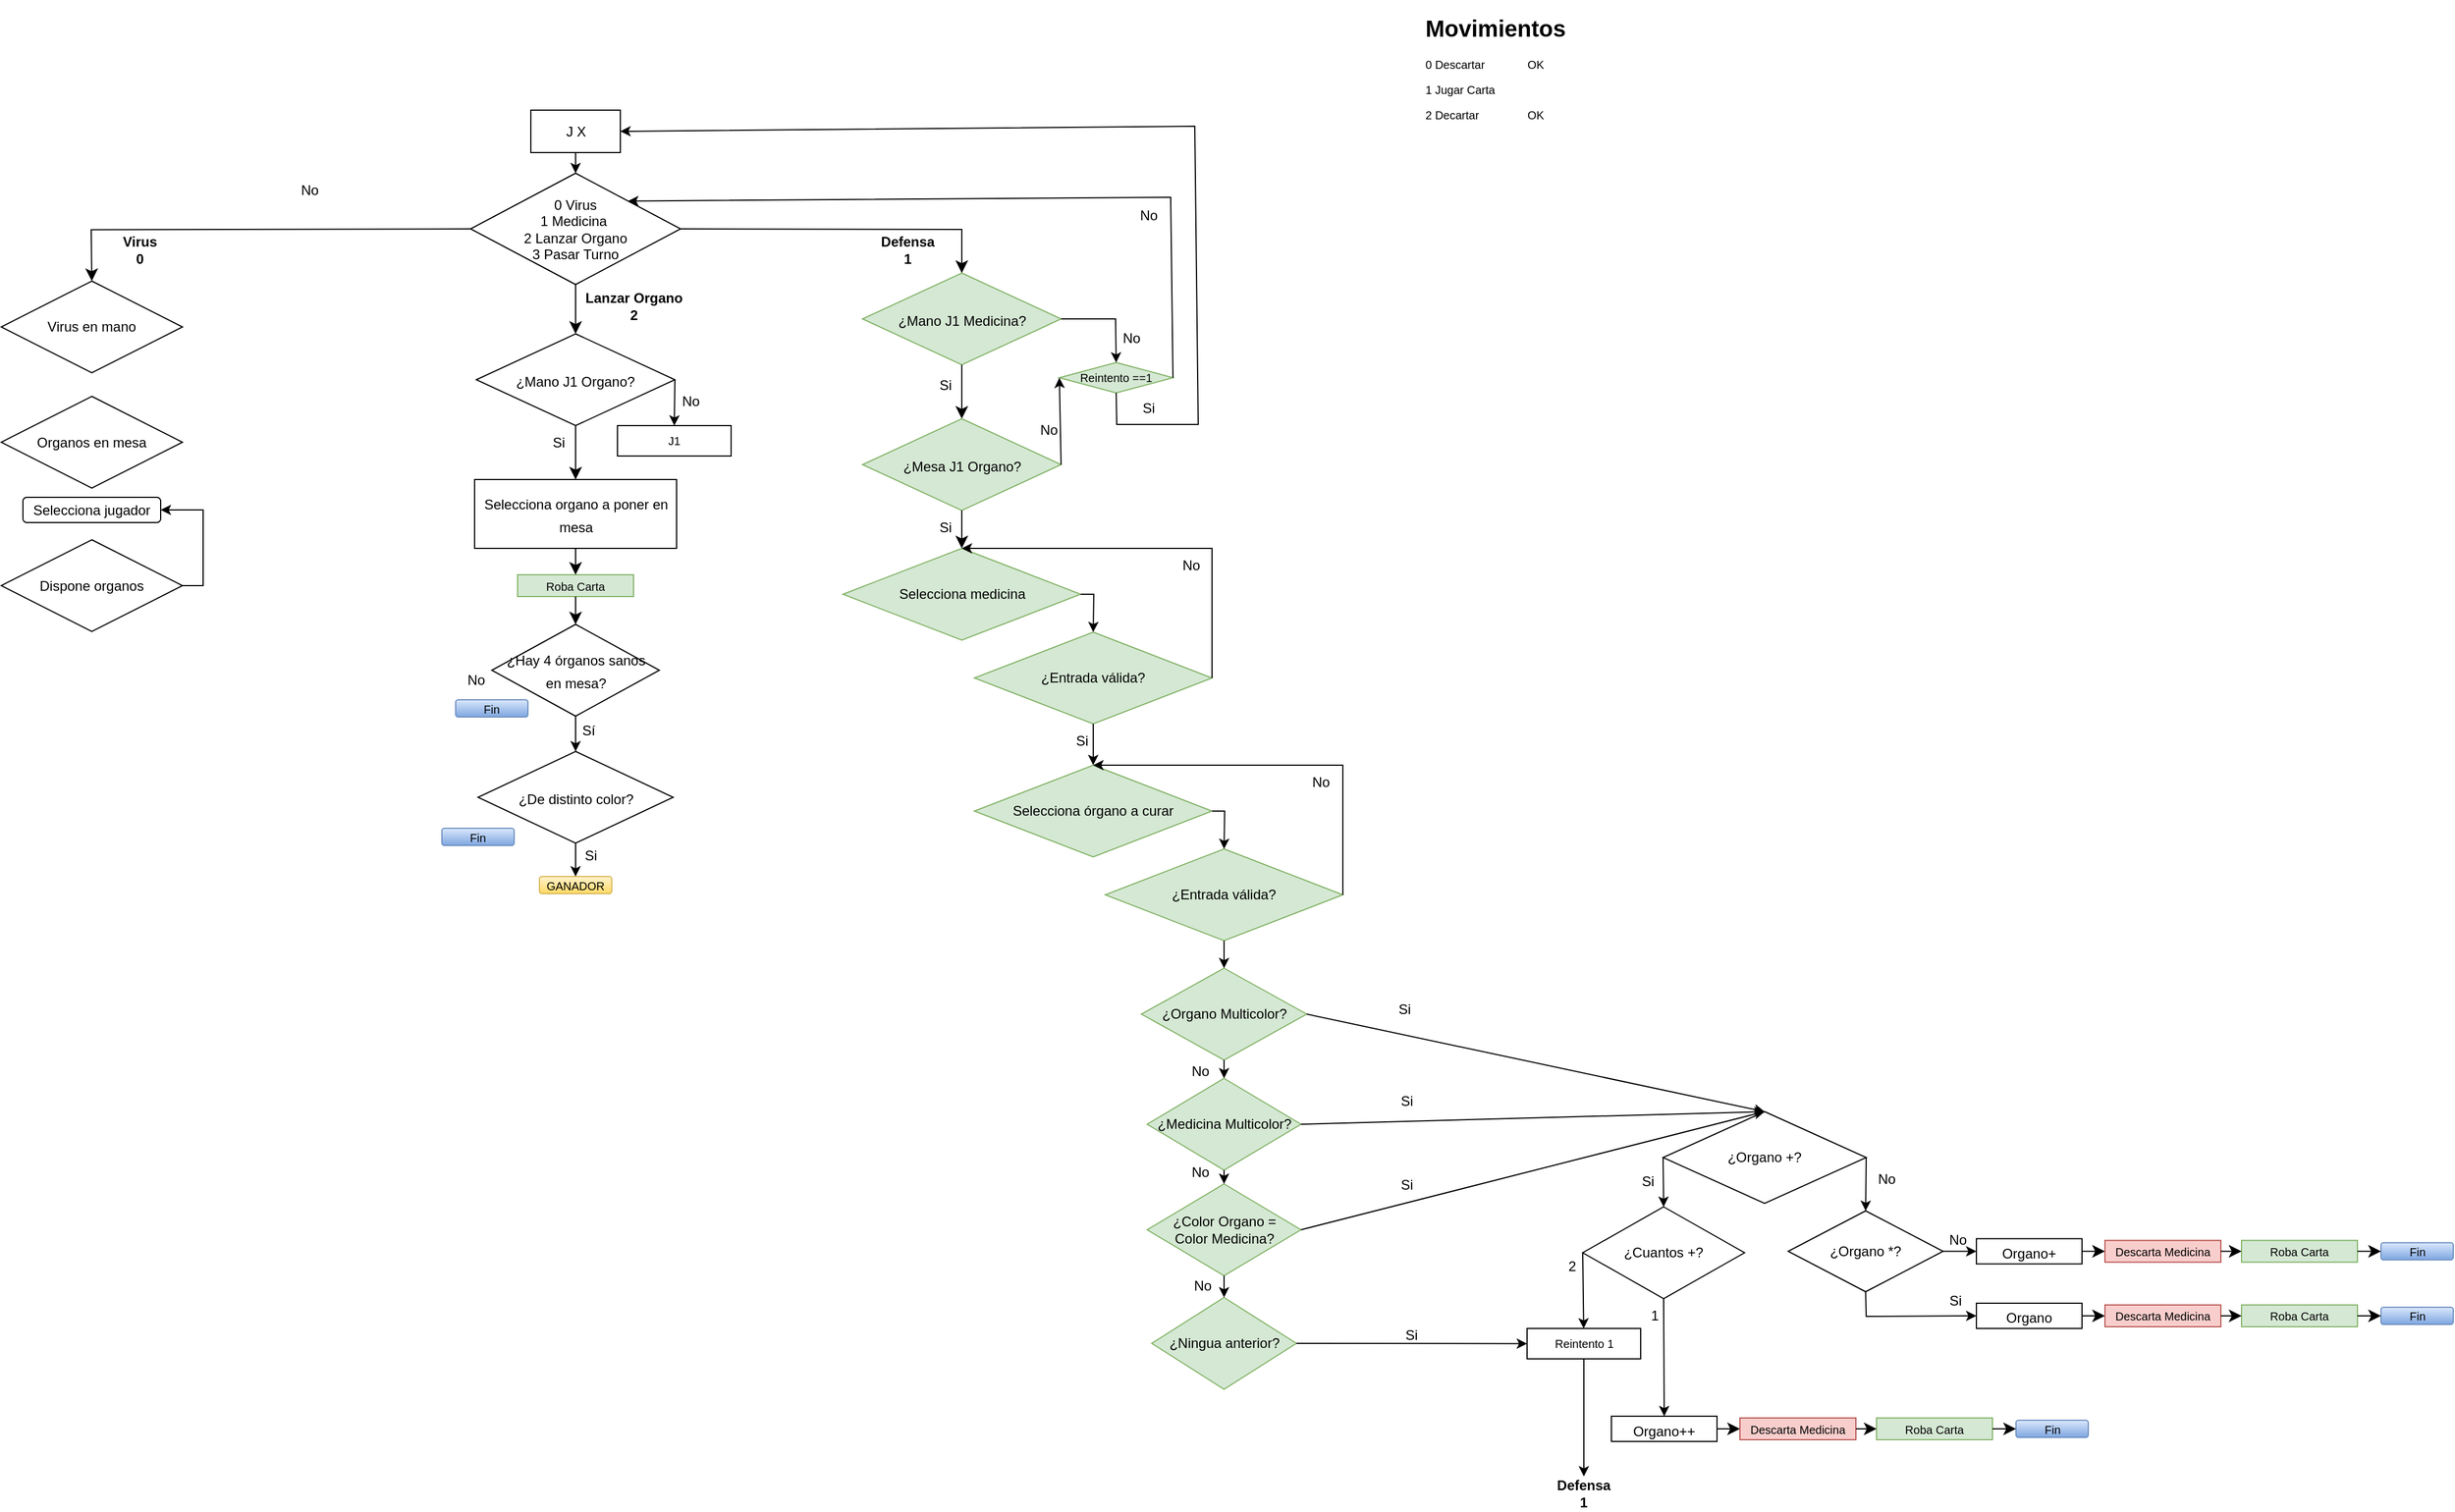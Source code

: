 <mxfile version="22.1.16" type="device">
  <diagram id="DTverVttlDTBrXVBLfVz" name="Página-1">
    <mxGraphModel dx="1584" dy="1178" grid="0" gridSize="10" guides="1" tooltips="1" connect="1" arrows="1" fold="1" page="0" pageScale="1" pageWidth="827" pageHeight="1169" math="0" shadow="0">
      <root>
        <mxCell id="0" />
        <mxCell id="1" parent="0" />
        <mxCell id="Z-ogfSPe9vWLpHwpSJG5-8" value="&lt;b&gt;Defensa&lt;br&gt;1&lt;br&gt;&lt;/b&gt;" style="text;html=1;strokeColor=none;fillColor=none;align=center;verticalAlign=middle;whiteSpace=wrap;rounded=0;" parent="1" vertex="1">
          <mxGeometry x="209" y="168" width="60" height="30" as="geometry" />
        </mxCell>
        <mxCell id="Z-ogfSPe9vWLpHwpSJG5-56" value="&lt;h1&gt;Movimientos&lt;/h1&gt;&lt;p&gt;0 Descartar&lt;span style=&quot;white-space: pre;&quot;&gt;&#x9;&lt;/span&gt;&lt;span style=&quot;white-space: pre;&quot;&gt;&#x9;&lt;/span&gt;OK&lt;/p&gt;&lt;p&gt;1 Jugar Carta&lt;span style=&quot;white-space: pre;&quot;&gt;&#x9;&lt;/span&gt;&lt;span style=&quot;white-space: pre;&quot;&gt;&#x9;&lt;/span&gt;&lt;/p&gt;&lt;p&gt;2 Decartar&lt;span style=&quot;white-space: pre;&quot;&gt;&#x9;&lt;/span&gt;&lt;span style=&quot;white-space: pre;&quot;&gt;&#x9;&lt;/span&gt;OK&lt;/p&gt;" style="text;html=1;strokeColor=none;fillColor=none;spacing=5;spacingTop=-20;whiteSpace=wrap;overflow=hidden;rounded=0;fontSize=10;" parent="1" vertex="1">
          <mxGeometry x="685" y="-25" width="190" height="120" as="geometry" />
        </mxCell>
        <mxCell id="TgOCkQb1jk0l3Reb4bXe-6" value="0 Virus&lt;br style=&quot;border-color: var(--border-color); font-size: 16px;&quot;&gt;&lt;font style=&quot;font-size: 12px;&quot;&gt;1 Medicina&amp;nbsp;&lt;br style=&quot;border-color: var(--border-color);&quot;&gt;2 Lanzar Organo&lt;br&gt;3 Pasar Turno&lt;br&gt;&lt;/font&gt;" style="rhombus;whiteSpace=wrap;html=1;" parent="1" vertex="1">
          <mxGeometry x="-142" y="116" width="183" height="97" as="geometry" />
        </mxCell>
        <mxCell id="TgOCkQb1jk0l3Reb4bXe-10" value="J X" style="rounded=0;whiteSpace=wrap;html=1;" parent="1" vertex="1">
          <mxGeometry x="-89.5" y="61" width="78" height="37" as="geometry" />
        </mxCell>
        <mxCell id="TgOCkQb1jk0l3Reb4bXe-11" value="" style="endArrow=classic;html=1;rounded=0;exitX=0.5;exitY=1;exitDx=0;exitDy=0;entryX=0.5;entryY=0;entryDx=0;entryDy=0;" parent="1" source="TgOCkQb1jk0l3Reb4bXe-10" target="TgOCkQb1jk0l3Reb4bXe-6" edge="1">
          <mxGeometry width="50" height="50" relative="1" as="geometry">
            <mxPoint x="-337.5" y="349" as="sourcePoint" />
            <mxPoint x="-50.5" y="100" as="targetPoint" />
          </mxGeometry>
        </mxCell>
        <mxCell id="TgOCkQb1jk0l3Reb4bXe-14" value="&lt;font style=&quot;font-size: 12px;&quot;&gt;¿Mano J1 Organo?&lt;/font&gt;" style="rhombus;whiteSpace=wrap;html=1;fontSize=16;" parent="1" vertex="1">
          <mxGeometry x="-137" y="256" width="173" height="80" as="geometry" />
        </mxCell>
        <mxCell id="TgOCkQb1jk0l3Reb4bXe-15" value="" style="endArrow=classic;html=1;rounded=0;fontSize=12;startSize=8;endSize=8;curved=1;exitX=0.5;exitY=1;exitDx=0;exitDy=0;" parent="1" source="TgOCkQb1jk0l3Reb4bXe-6" target="TgOCkQb1jk0l3Reb4bXe-14" edge="1">
          <mxGeometry width="50" height="50" relative="1" as="geometry">
            <mxPoint x="-157" y="578" as="sourcePoint" />
            <mxPoint x="-107" y="528" as="targetPoint" />
          </mxGeometry>
        </mxCell>
        <mxCell id="TgOCkQb1jk0l3Reb4bXe-16" value="&lt;b&gt;Lanzar Organo&lt;br&gt;2&lt;br&gt;&lt;/b&gt;" style="text;html=1;strokeColor=none;fillColor=none;align=center;verticalAlign=middle;whiteSpace=wrap;rounded=0;" parent="1" vertex="1">
          <mxGeometry x="-53" y="217" width="107" height="30" as="geometry" />
        </mxCell>
        <mxCell id="TgOCkQb1jk0l3Reb4bXe-19" value="J1" style="rounded=0;whiteSpace=wrap;html=1;fontSize=10;" parent="1" vertex="1">
          <mxGeometry x="-14" y="336" width="99" height="26.5" as="geometry" />
        </mxCell>
        <mxCell id="TgOCkQb1jk0l3Reb4bXe-20" value="" style="endArrow=classic;html=1;rounded=0;fontSize=10;exitX=1;exitY=0.5;exitDx=0;exitDy=0;entryX=0.5;entryY=0;entryDx=0;entryDy=0;" parent="1" source="TgOCkQb1jk0l3Reb4bXe-14" target="TgOCkQb1jk0l3Reb4bXe-19" edge="1">
          <mxGeometry width="50" height="50" relative="1" as="geometry">
            <mxPoint x="38" y="311" as="sourcePoint" />
            <mxPoint x="132.5" y="456.25" as="targetPoint" />
          </mxGeometry>
        </mxCell>
        <mxCell id="TgOCkQb1jk0l3Reb4bXe-21" value="No" style="text;html=1;strokeColor=none;fillColor=none;align=center;verticalAlign=middle;whiteSpace=wrap;rounded=0;" parent="1" vertex="1">
          <mxGeometry x="20" y="300" width="60" height="30" as="geometry" />
        </mxCell>
        <mxCell id="TgOCkQb1jk0l3Reb4bXe-22" value="" style="endArrow=classic;html=1;rounded=0;fontSize=12;startSize=8;endSize=8;curved=1;exitX=0.5;exitY=1;exitDx=0;exitDy=0;entryX=0.5;entryY=0;entryDx=0;entryDy=0;" parent="1" source="TgOCkQb1jk0l3Reb4bXe-14" target="TgOCkQb1jk0l3Reb4bXe-24" edge="1">
          <mxGeometry width="50" height="50" relative="1" as="geometry">
            <mxPoint x="-158" y="505" as="sourcePoint" />
            <mxPoint x="-50" y="407" as="targetPoint" />
          </mxGeometry>
        </mxCell>
        <mxCell id="TgOCkQb1jk0l3Reb4bXe-23" value="Si" style="text;html=1;strokeColor=none;fillColor=none;align=center;verticalAlign=middle;whiteSpace=wrap;rounded=0;" parent="1" vertex="1">
          <mxGeometry x="-95" y="336" width="60" height="30" as="geometry" />
        </mxCell>
        <mxCell id="TgOCkQb1jk0l3Reb4bXe-24" value="&lt;font style=&quot;font-size: 12px;&quot;&gt;Selecciona organo a poner en mesa&lt;/font&gt;" style="rounded=0;whiteSpace=wrap;html=1;fontSize=16;" parent="1" vertex="1">
          <mxGeometry x="-138.5" y="383" width="176" height="60" as="geometry" />
        </mxCell>
        <mxCell id="TgOCkQb1jk0l3Reb4bXe-25" value="&lt;font style=&quot;font-size: 12px;&quot;&gt;¿Hay 4 órganos sanos &lt;br&gt;en mesa?&lt;/font&gt;" style="rhombus;whiteSpace=wrap;html=1;fontSize=16;" parent="1" vertex="1">
          <mxGeometry x="-123.5" y="509.25" width="146" height="80" as="geometry" />
        </mxCell>
        <mxCell id="TgOCkQb1jk0l3Reb4bXe-27" value="Roba Carta" style="rounded=0;whiteSpace=wrap;html=1;fontSize=10;fillColor=#d5e8d4;strokeColor=#82b366;" parent="1" vertex="1">
          <mxGeometry x="-101" y="466" width="101" height="19" as="geometry" />
        </mxCell>
        <mxCell id="TgOCkQb1jk0l3Reb4bXe-28" value="" style="endArrow=classic;html=1;rounded=0;fontSize=12;startSize=8;endSize=8;curved=1;exitX=0.5;exitY=1;exitDx=0;exitDy=0;entryX=0.5;entryY=0;entryDx=0;entryDy=0;" parent="1" source="TgOCkQb1jk0l3Reb4bXe-24" target="TgOCkQb1jk0l3Reb4bXe-27" edge="1">
          <mxGeometry width="50" height="50" relative="1" as="geometry">
            <mxPoint x="-132" y="567" as="sourcePoint" />
            <mxPoint x="-82" y="517" as="targetPoint" />
          </mxGeometry>
        </mxCell>
        <mxCell id="TgOCkQb1jk0l3Reb4bXe-29" value="" style="endArrow=classic;html=1;rounded=0;fontSize=12;startSize=8;endSize=8;curved=1;exitX=0.5;exitY=1;exitDx=0;exitDy=0;entryX=0.5;entryY=0;entryDx=0;entryDy=0;" parent="1" source="TgOCkQb1jk0l3Reb4bXe-27" target="TgOCkQb1jk0l3Reb4bXe-25" edge="1">
          <mxGeometry width="50" height="50" relative="1" as="geometry">
            <mxPoint x="-232" y="578" as="sourcePoint" />
            <mxPoint x="-182" y="528" as="targetPoint" />
          </mxGeometry>
        </mxCell>
        <mxCell id="TgOCkQb1jk0l3Reb4bXe-30" value="Fin" style="rounded=1;whiteSpace=wrap;html=1;fontSize=10;fillColor=#dae8fc;gradientColor=#7ea6e0;strokeColor=#6c8ebf;" parent="1" vertex="1">
          <mxGeometry x="-155" y="575" width="63" height="15" as="geometry" />
        </mxCell>
        <mxCell id="TgOCkQb1jk0l3Reb4bXe-32" value="&lt;font style=&quot;font-size: 12px;&quot;&gt;No&lt;/font&gt;" style="text;html=1;strokeColor=none;fillColor=none;align=center;verticalAlign=middle;whiteSpace=wrap;rounded=0;fontSize=16;" parent="1" vertex="1">
          <mxGeometry x="-167" y="541" width="60" height="30" as="geometry" />
        </mxCell>
        <mxCell id="TgOCkQb1jk0l3Reb4bXe-33" value="" style="endArrow=classic;html=1;rounded=0;fontSize=10;exitX=0.5;exitY=1;exitDx=0;exitDy=0;entryX=0.5;entryY=0;entryDx=0;entryDy=0;" parent="1" source="TgOCkQb1jk0l3Reb4bXe-25" target="TgOCkQb1jk0l3Reb4bXe-36" edge="1">
          <mxGeometry width="50" height="50" relative="1" as="geometry">
            <mxPoint x="-49.5" y="595" as="sourcePoint" />
            <mxPoint x="-49" y="633" as="targetPoint" />
          </mxGeometry>
        </mxCell>
        <mxCell id="TgOCkQb1jk0l3Reb4bXe-34" value="Sí" style="text;html=1;strokeColor=none;fillColor=none;align=center;verticalAlign=middle;whiteSpace=wrap;rounded=0;" parent="1" vertex="1">
          <mxGeometry x="-69" y="587" width="60" height="30" as="geometry" />
        </mxCell>
        <mxCell id="TgOCkQb1jk0l3Reb4bXe-36" value="&lt;font style=&quot;font-size: 12px;&quot;&gt;¿De distinto color?&lt;/font&gt;" style="rhombus;whiteSpace=wrap;html=1;fontSize=16;" parent="1" vertex="1">
          <mxGeometry x="-135.5" y="620" width="170" height="80" as="geometry" />
        </mxCell>
        <mxCell id="TgOCkQb1jk0l3Reb4bXe-37" value="Fin" style="rounded=1;whiteSpace=wrap;html=1;fontSize=10;fillColor=#dae8fc;gradientColor=#7ea6e0;strokeColor=#6c8ebf;" parent="1" vertex="1">
          <mxGeometry x="-167" y="687" width="63" height="15" as="geometry" />
        </mxCell>
        <mxCell id="TgOCkQb1jk0l3Reb4bXe-41" value="GANADOR" style="rounded=1;whiteSpace=wrap;html=1;fontSize=10;fillColor=#fff2cc;strokeColor=#d6b656;gradientColor=#ffd966;" parent="1" vertex="1">
          <mxGeometry x="-82" y="729" width="63" height="15" as="geometry" />
        </mxCell>
        <mxCell id="TgOCkQb1jk0l3Reb4bXe-42" value="" style="endArrow=classic;html=1;rounded=0;fontSize=10;exitX=0.5;exitY=1;exitDx=0;exitDy=0;entryX=0.5;entryY=0;entryDx=0;entryDy=0;" parent="1" source="TgOCkQb1jk0l3Reb4bXe-36" target="TgOCkQb1jk0l3Reb4bXe-41" edge="1">
          <mxGeometry width="50" height="50" relative="1" as="geometry">
            <mxPoint x="-51" y="709" as="sourcePoint" />
            <mxPoint x="-197" y="784" as="targetPoint" />
          </mxGeometry>
        </mxCell>
        <mxCell id="TgOCkQb1jk0l3Reb4bXe-43" value="&lt;font style=&quot;font-size: 12px;&quot;&gt;Si&lt;/font&gt;" style="text;html=1;strokeColor=none;fillColor=none;align=center;verticalAlign=middle;whiteSpace=wrap;rounded=0;fontSize=16;" parent="1" vertex="1">
          <mxGeometry x="-67" y="694" width="60" height="30" as="geometry" />
        </mxCell>
        <mxCell id="TgOCkQb1jk0l3Reb4bXe-44" value="&lt;font style=&quot;font-size: 12px;&quot;&gt;¿Mano J1 Medicina?&lt;/font&gt;" style="rhombus;whiteSpace=wrap;html=1;fontSize=16;fillColor=#d5e8d4;strokeColor=#82b366;" parent="1" vertex="1">
          <mxGeometry x="199.5" y="203" width="173" height="80" as="geometry" />
        </mxCell>
        <mxCell id="TgOCkQb1jk0l3Reb4bXe-46" value="" style="endArrow=classic;html=1;rounded=0;fontSize=12;startSize=8;endSize=8;curved=1;exitX=0.5;exitY=1;exitDx=0;exitDy=0;entryX=0.5;entryY=0;entryDx=0;entryDy=0;" parent="1" source="TgOCkQb1jk0l3Reb4bXe-44" target="TgOCkQb1jk0l3Reb4bXe-231" edge="1">
          <mxGeometry width="50" height="50" relative="1" as="geometry">
            <mxPoint x="405" y="371" as="sourcePoint" />
            <mxPoint x="285.5" y="305.0" as="targetPoint" />
          </mxGeometry>
        </mxCell>
        <mxCell id="TgOCkQb1jk0l3Reb4bXe-47" value="" style="endArrow=classic;html=1;rounded=0;fontSize=12;startSize=8;endSize=8;entryX=0.5;entryY=0;entryDx=0;entryDy=0;exitX=1;exitY=0.5;exitDx=0;exitDy=0;" parent="1" source="TgOCkQb1jk0l3Reb4bXe-6" target="TgOCkQb1jk0l3Reb4bXe-44" edge="1">
          <mxGeometry width="50" height="50" relative="1" as="geometry">
            <mxPoint x="102" y="251" as="sourcePoint" />
            <mxPoint x="152" y="201" as="targetPoint" />
            <Array as="points">
              <mxPoint x="286" y="165" />
            </Array>
          </mxGeometry>
        </mxCell>
        <mxCell id="TgOCkQb1jk0l3Reb4bXe-49" value="Reintento ==1" style="rounded=0;whiteSpace=wrap;html=1;fontSize=10;fillColor=#d5e8d4;strokeColor=#82b366;shape=rhombus;perimeter=rhombusPerimeter;" parent="1" vertex="1">
          <mxGeometry x="371" y="281" width="99" height="26.5" as="geometry" />
        </mxCell>
        <mxCell id="TgOCkQb1jk0l3Reb4bXe-50" value="" style="endArrow=classic;html=1;rounded=0;fontSize=10;exitX=1;exitY=0.5;exitDx=0;exitDy=0;entryX=0.5;entryY=0;entryDx=0;entryDy=0;" parent="1" source="TgOCkQb1jk0l3Reb4bXe-44" target="TgOCkQb1jk0l3Reb4bXe-49" edge="1">
          <mxGeometry width="50" height="50" relative="1" as="geometry">
            <mxPoint x="420" y="241" as="sourcePoint" />
            <mxPoint x="516.5" y="401.25" as="targetPoint" />
            <Array as="points">
              <mxPoint x="420" y="243" />
            </Array>
          </mxGeometry>
        </mxCell>
        <mxCell id="TgOCkQb1jk0l3Reb4bXe-51" value="No" style="text;html=1;strokeColor=none;fillColor=none;align=center;verticalAlign=middle;whiteSpace=wrap;rounded=0;" parent="1" vertex="1">
          <mxGeometry x="404" y="245" width="60" height="30" as="geometry" />
        </mxCell>
        <mxCell id="TgOCkQb1jk0l3Reb4bXe-52" value="Si" style="text;html=1;strokeColor=none;fillColor=none;align=center;verticalAlign=middle;whiteSpace=wrap;rounded=0;" parent="1" vertex="1">
          <mxGeometry x="242" y="286" width="60" height="30" as="geometry" />
        </mxCell>
        <mxCell id="TgOCkQb1jk0l3Reb4bXe-169" value="&lt;b&gt;Virus&lt;br&gt;0&lt;br&gt;&lt;/b&gt;" style="text;html=1;strokeColor=none;fillColor=none;align=center;verticalAlign=middle;whiteSpace=wrap;rounded=0;" parent="1" vertex="1">
          <mxGeometry x="-476" y="168" width="91.5" height="30" as="geometry" />
        </mxCell>
        <mxCell id="TgOCkQb1jk0l3Reb4bXe-176" value="" style="endArrow=classic;html=1;rounded=0;fontSize=12;startSize=8;endSize=8;exitX=0;exitY=0.5;exitDx=0;exitDy=0;entryX=0.5;entryY=0;entryDx=0;entryDy=0;" parent="1" source="TgOCkQb1jk0l3Reb4bXe-6" edge="1" target="1lf3eCI1uoVPspsiMMXi-1">
          <mxGeometry width="50" height="50" relative="1" as="geometry">
            <mxPoint x="-136.5" y="164.75" as="sourcePoint" />
            <mxPoint x="-472.5" y="209" as="targetPoint" />
            <Array as="points">
              <mxPoint x="-472.5" y="165.25" />
            </Array>
          </mxGeometry>
        </mxCell>
        <mxCell id="TgOCkQb1jk0l3Reb4bXe-231" value="&lt;font style=&quot;font-size: 12px;&quot;&gt;¿Mesa J1 Organo?&lt;/font&gt;" style="rhombus;whiteSpace=wrap;html=1;fontSize=16;fillColor=#d5e8d4;strokeColor=#82b366;" parent="1" vertex="1">
          <mxGeometry x="199.5" y="330" width="173" height="80" as="geometry" />
        </mxCell>
        <mxCell id="TgOCkQb1jk0l3Reb4bXe-232" value="" style="endArrow=classic;html=1;rounded=0;fontSize=12;startSize=8;endSize=8;curved=1;exitX=0.5;exitY=1;exitDx=0;exitDy=0;entryX=0.5;entryY=0;entryDx=0;entryDy=0;" parent="1" source="TgOCkQb1jk0l3Reb4bXe-231" target="kO1tTzlL6511T0l_Ank2-173" edge="1">
          <mxGeometry width="50" height="50" relative="1" as="geometry">
            <mxPoint x="402.5" y="501.25" as="sourcePoint" />
            <mxPoint x="286" y="447" as="targetPoint" />
          </mxGeometry>
        </mxCell>
        <mxCell id="TgOCkQb1jk0l3Reb4bXe-235" value="No" style="text;html=1;strokeColor=none;fillColor=none;align=center;verticalAlign=middle;whiteSpace=wrap;rounded=0;" parent="1" vertex="1">
          <mxGeometry x="332" y="325" width="60" height="30" as="geometry" />
        </mxCell>
        <mxCell id="TgOCkQb1jk0l3Reb4bXe-236" value="Si" style="text;html=1;strokeColor=none;fillColor=none;align=center;verticalAlign=middle;whiteSpace=wrap;rounded=0;" parent="1" vertex="1">
          <mxGeometry x="242" y="410" width="60" height="30" as="geometry" />
        </mxCell>
        <mxCell id="kO1tTzlL6511T0l_Ank2-3" value="&lt;font style=&quot;font-size: 12px;&quot;&gt;Organo+&lt;/font&gt;" style="rounded=0;whiteSpace=wrap;html=1;fontSize=16;" parent="1" vertex="1">
          <mxGeometry x="1170" y="1044.75" width="92" height="22" as="geometry" />
        </mxCell>
        <mxCell id="kO1tTzlL6511T0l_Ank2-4" value="" style="endArrow=classic;html=1;rounded=0;fontSize=12;startSize=8;endSize=8;curved=1;entryX=0;entryY=0.5;entryDx=0;entryDy=0;exitX=1;exitY=0.5;exitDx=0;exitDy=0;" parent="1" source="kO1tTzlL6511T0l_Ank2-3" target="kO1tTzlL6511T0l_Ank2-5" edge="1">
          <mxGeometry width="50" height="50" relative="1" as="geometry">
            <mxPoint x="1143" y="1145.75" as="sourcePoint" />
            <mxPoint x="1282" y="1055.75" as="targetPoint" />
          </mxGeometry>
        </mxCell>
        <mxCell id="kO1tTzlL6511T0l_Ank2-5" value="Descarta Medicina" style="rounded=0;whiteSpace=wrap;html=1;fontSize=10;fillColor=#f8cecc;strokeColor=#b85450;" parent="1" vertex="1">
          <mxGeometry x="1282" y="1046.25" width="101" height="19" as="geometry" />
        </mxCell>
        <mxCell id="kO1tTzlL6511T0l_Ank2-6" value="Roba Carta" style="rounded=0;whiteSpace=wrap;html=1;fontSize=10;fillColor=#d5e8d4;strokeColor=#82b366;" parent="1" vertex="1">
          <mxGeometry x="1401" y="1046.25" width="101" height="19" as="geometry" />
        </mxCell>
        <mxCell id="kO1tTzlL6511T0l_Ank2-7" value="" style="endArrow=classic;html=1;rounded=0;fontSize=12;startSize=8;endSize=8;curved=1;entryX=0;entryY=0.5;entryDx=0;entryDy=0;exitX=1;exitY=0.5;exitDx=0;exitDy=0;" parent="1" source="kO1tTzlL6511T0l_Ank2-5" target="kO1tTzlL6511T0l_Ank2-6" edge="1">
          <mxGeometry width="50" height="50" relative="1" as="geometry">
            <mxPoint x="1387.0" y="1055.75" as="sourcePoint" />
            <mxPoint x="1325" y="1095.75" as="targetPoint" />
          </mxGeometry>
        </mxCell>
        <mxCell id="kO1tTzlL6511T0l_Ank2-8" value="Fin" style="rounded=1;whiteSpace=wrap;html=1;fontSize=10;fillColor=#dae8fc;gradientColor=#7ea6e0;strokeColor=#6c8ebf;" parent="1" vertex="1">
          <mxGeometry x="1522.5" y="1048.25" width="63" height="15" as="geometry" />
        </mxCell>
        <mxCell id="kO1tTzlL6511T0l_Ank2-9" value="" style="endArrow=classic;html=1;rounded=0;fontSize=12;startSize=8;endSize=8;curved=1;entryX=0;entryY=0.5;entryDx=0;entryDy=0;exitX=1;exitY=0.5;exitDx=0;exitDy=0;" parent="1" source="kO1tTzlL6511T0l_Ank2-6" target="kO1tTzlL6511T0l_Ank2-8" edge="1">
          <mxGeometry width="50" height="50" relative="1" as="geometry">
            <mxPoint x="1447" y="1141.75" as="sourcePoint" />
            <mxPoint x="1514.5" y="1055.75" as="targetPoint" />
          </mxGeometry>
        </mxCell>
        <mxCell id="kO1tTzlL6511T0l_Ank2-10" style="edgeStyle=none;curved=1;rounded=0;orthogonalLoop=1;jettySize=auto;html=1;entryX=1;entryY=0.5;entryDx=0;entryDy=0;fontSize=12;startSize=8;endSize=8;" parent="1" source="kO1tTzlL6511T0l_Ank2-5" target="kO1tTzlL6511T0l_Ank2-5" edge="1">
          <mxGeometry relative="1" as="geometry" />
        </mxCell>
        <mxCell id="kO1tTzlL6511T0l_Ank2-11" value="Reintento 1" style="rounded=0;whiteSpace=wrap;html=1;fontSize=10;" parent="1" vertex="1">
          <mxGeometry x="778.5" y="1123" width="99" height="26.5" as="geometry" />
        </mxCell>
        <mxCell id="kO1tTzlL6511T0l_Ank2-12" value="¿Organo +?" style="rhombus;whiteSpace=wrap;html=1;" parent="1" vertex="1">
          <mxGeometry x="897" y="934" width="177" height="80" as="geometry" />
        </mxCell>
        <mxCell id="kO1tTzlL6511T0l_Ank2-13" value="¿Organo *?" style="rhombus;whiteSpace=wrap;html=1;" parent="1" vertex="1">
          <mxGeometry x="1006" y="1020.5" width="135" height="70.5" as="geometry" />
        </mxCell>
        <mxCell id="kO1tTzlL6511T0l_Ank2-14" value="" style="endArrow=classic;html=1;rounded=0;exitX=1;exitY=0.5;exitDx=0;exitDy=0;entryX=0.5;entryY=0;entryDx=0;entryDy=0;" parent="1" source="kO1tTzlL6511T0l_Ank2-12" target="kO1tTzlL6511T0l_Ank2-13" edge="1">
          <mxGeometry width="50" height="50" relative="1" as="geometry">
            <mxPoint x="909" y="1164.5" as="sourcePoint" />
            <mxPoint x="959" y="1114.5" as="targetPoint" />
          </mxGeometry>
        </mxCell>
        <mxCell id="kO1tTzlL6511T0l_Ank2-15" value="¿Cuantos +?" style="rhombus;whiteSpace=wrap;html=1;" parent="1" vertex="1">
          <mxGeometry x="827" y="1017" width="141" height="80" as="geometry" />
        </mxCell>
        <mxCell id="kO1tTzlL6511T0l_Ank2-16" value="" style="endArrow=classic;html=1;rounded=0;exitX=0.5;exitY=1;exitDx=0;exitDy=0;entryX=0.5;entryY=0;entryDx=0;entryDy=0;" parent="1" source="kO1tTzlL6511T0l_Ank2-15" target="kO1tTzlL6511T0l_Ank2-21" edge="1">
          <mxGeometry width="50" height="50" relative="1" as="geometry">
            <mxPoint x="855" y="1182" as="sourcePoint" />
            <mxPoint x="898" y="1136" as="targetPoint" />
          </mxGeometry>
        </mxCell>
        <mxCell id="kO1tTzlL6511T0l_Ank2-17" value="" style="endArrow=classic;html=1;rounded=0;exitX=0;exitY=0.5;exitDx=0;exitDy=0;entryX=0.5;entryY=0;entryDx=0;entryDy=0;" parent="1" source="kO1tTzlL6511T0l_Ank2-12" target="kO1tTzlL6511T0l_Ank2-15" edge="1">
          <mxGeometry width="50" height="50" relative="1" as="geometry">
            <mxPoint x="704" y="1047.5" as="sourcePoint" />
            <mxPoint x="754" y="997.5" as="targetPoint" />
          </mxGeometry>
        </mxCell>
        <mxCell id="kO1tTzlL6511T0l_Ank2-18" value="1" style="text;html=1;strokeColor=none;fillColor=none;align=center;verticalAlign=middle;whiteSpace=wrap;rounded=0;" parent="1" vertex="1">
          <mxGeometry x="860" y="1097" width="60" height="30" as="geometry" />
        </mxCell>
        <mxCell id="kO1tTzlL6511T0l_Ank2-19" value="" style="endArrow=classic;html=1;rounded=0;exitX=0;exitY=0.5;exitDx=0;exitDy=0;" parent="1" source="kO1tTzlL6511T0l_Ank2-15" target="kO1tTzlL6511T0l_Ank2-11" edge="1">
          <mxGeometry width="50" height="50" relative="1" as="geometry">
            <mxPoint x="763" y="1185.5" as="sourcePoint" />
            <mxPoint x="827" y="1135.5" as="targetPoint" />
          </mxGeometry>
        </mxCell>
        <mxCell id="kO1tTzlL6511T0l_Ank2-20" value="2" style="text;html=1;strokeColor=none;fillColor=none;align=center;verticalAlign=middle;whiteSpace=wrap;rounded=0;" parent="1" vertex="1">
          <mxGeometry x="788" y="1054" width="60" height="30" as="geometry" />
        </mxCell>
        <mxCell id="kO1tTzlL6511T0l_Ank2-21" value="&lt;font style=&quot;font-size: 12px;&quot;&gt;Organo++&lt;/font&gt;" style="rounded=0;whiteSpace=wrap;html=1;fontSize=16;" parent="1" vertex="1">
          <mxGeometry x="852" y="1199.5" width="92" height="22" as="geometry" />
        </mxCell>
        <mxCell id="kO1tTzlL6511T0l_Ank2-22" value="" style="endArrow=classic;html=1;rounded=0;fontSize=12;startSize=8;endSize=8;curved=1;entryX=0;entryY=0.5;entryDx=0;entryDy=0;exitX=1;exitY=0.5;exitDx=0;exitDy=0;" parent="1" source="kO1tTzlL6511T0l_Ank2-21" target="kO1tTzlL6511T0l_Ank2-23" edge="1">
          <mxGeometry width="50" height="50" relative="1" as="geometry">
            <mxPoint x="825" y="1300.5" as="sourcePoint" />
            <mxPoint x="964" y="1210.5" as="targetPoint" />
          </mxGeometry>
        </mxCell>
        <mxCell id="kO1tTzlL6511T0l_Ank2-23" value="Descarta Medicina" style="rounded=0;whiteSpace=wrap;html=1;fontSize=10;fillColor=#f8cecc;strokeColor=#b85450;" parent="1" vertex="1">
          <mxGeometry x="964" y="1201" width="101" height="19" as="geometry" />
        </mxCell>
        <mxCell id="kO1tTzlL6511T0l_Ank2-24" value="Roba Carta" style="rounded=0;whiteSpace=wrap;html=1;fontSize=10;fillColor=#d5e8d4;strokeColor=#82b366;" parent="1" vertex="1">
          <mxGeometry x="1083" y="1201" width="101" height="19" as="geometry" />
        </mxCell>
        <mxCell id="kO1tTzlL6511T0l_Ank2-25" value="" style="endArrow=classic;html=1;rounded=0;fontSize=12;startSize=8;endSize=8;curved=1;entryX=0;entryY=0.5;entryDx=0;entryDy=0;exitX=1;exitY=0.5;exitDx=0;exitDy=0;" parent="1" source="kO1tTzlL6511T0l_Ank2-23" target="kO1tTzlL6511T0l_Ank2-24" edge="1">
          <mxGeometry width="50" height="50" relative="1" as="geometry">
            <mxPoint x="1069.0" y="1210.5" as="sourcePoint" />
            <mxPoint x="1007" y="1250.5" as="targetPoint" />
          </mxGeometry>
        </mxCell>
        <mxCell id="kO1tTzlL6511T0l_Ank2-26" value="Fin" style="rounded=1;whiteSpace=wrap;html=1;fontSize=10;fillColor=#dae8fc;gradientColor=#7ea6e0;strokeColor=#6c8ebf;" parent="1" vertex="1">
          <mxGeometry x="1204.5" y="1203" width="63" height="15" as="geometry" />
        </mxCell>
        <mxCell id="kO1tTzlL6511T0l_Ank2-27" value="" style="endArrow=classic;html=1;rounded=0;fontSize=12;startSize=8;endSize=8;curved=1;entryX=0;entryY=0.5;entryDx=0;entryDy=0;exitX=1;exitY=0.5;exitDx=0;exitDy=0;" parent="1" source="kO1tTzlL6511T0l_Ank2-24" target="kO1tTzlL6511T0l_Ank2-26" edge="1">
          <mxGeometry width="50" height="50" relative="1" as="geometry">
            <mxPoint x="1129" y="1296.5" as="sourcePoint" />
            <mxPoint x="1196.5" y="1210.5" as="targetPoint" />
          </mxGeometry>
        </mxCell>
        <mxCell id="kO1tTzlL6511T0l_Ank2-28" style="edgeStyle=none;curved=1;rounded=0;orthogonalLoop=1;jettySize=auto;html=1;entryX=1;entryY=0.5;entryDx=0;entryDy=0;fontSize=12;startSize=8;endSize=8;" parent="1" source="kO1tTzlL6511T0l_Ank2-23" target="kO1tTzlL6511T0l_Ank2-23" edge="1">
          <mxGeometry relative="1" as="geometry" />
        </mxCell>
        <mxCell id="kO1tTzlL6511T0l_Ank2-29" value="Si" style="text;html=1;strokeColor=none;fillColor=none;align=center;verticalAlign=middle;whiteSpace=wrap;rounded=0;" parent="1" vertex="1">
          <mxGeometry x="854" y="979.5" width="60" height="30" as="geometry" />
        </mxCell>
        <mxCell id="kO1tTzlL6511T0l_Ank2-30" value="No" style="text;html=1;strokeColor=none;fillColor=none;align=center;verticalAlign=middle;whiteSpace=wrap;rounded=0;" parent="1" vertex="1">
          <mxGeometry x="1062" y="977.5" width="60" height="30" as="geometry" />
        </mxCell>
        <mxCell id="kO1tTzlL6511T0l_Ank2-31" value="" style="endArrow=classic;html=1;rounded=0;entryX=0;entryY=0.5;entryDx=0;entryDy=0;exitX=1;exitY=0.5;exitDx=0;exitDy=0;" parent="1" source="kO1tTzlL6511T0l_Ank2-13" target="kO1tTzlL6511T0l_Ank2-3" edge="1">
          <mxGeometry width="50" height="50" relative="1" as="geometry">
            <mxPoint x="1026" y="1132.5" as="sourcePoint" />
            <mxPoint x="1076" y="1082.5" as="targetPoint" />
          </mxGeometry>
        </mxCell>
        <mxCell id="kO1tTzlL6511T0l_Ank2-32" value="No" style="text;html=1;strokeColor=none;fillColor=none;align=center;verticalAlign=middle;whiteSpace=wrap;rounded=0;" parent="1" vertex="1">
          <mxGeometry x="1124" y="1030.5" width="60" height="30" as="geometry" />
        </mxCell>
        <mxCell id="kO1tTzlL6511T0l_Ank2-33" value="&lt;font style=&quot;font-size: 12px;&quot;&gt;Organo&lt;/font&gt;" style="rounded=0;whiteSpace=wrap;html=1;fontSize=16;" parent="1" vertex="1">
          <mxGeometry x="1170" y="1101" width="92" height="22" as="geometry" />
        </mxCell>
        <mxCell id="kO1tTzlL6511T0l_Ank2-34" value="" style="endArrow=classic;html=1;rounded=0;fontSize=12;startSize=8;endSize=8;curved=1;entryX=0;entryY=0.5;entryDx=0;entryDy=0;exitX=1;exitY=0.5;exitDx=0;exitDy=0;" parent="1" source="kO1tTzlL6511T0l_Ank2-33" target="kO1tTzlL6511T0l_Ank2-35" edge="1">
          <mxGeometry width="50" height="50" relative="1" as="geometry">
            <mxPoint x="1143" y="1202" as="sourcePoint" />
            <mxPoint x="1282" y="1112.0" as="targetPoint" />
          </mxGeometry>
        </mxCell>
        <mxCell id="kO1tTzlL6511T0l_Ank2-35" value="Descarta Medicina" style="rounded=0;whiteSpace=wrap;html=1;fontSize=10;fillColor=#f8cecc;strokeColor=#b85450;" parent="1" vertex="1">
          <mxGeometry x="1282" y="1102.5" width="101" height="19" as="geometry" />
        </mxCell>
        <mxCell id="kO1tTzlL6511T0l_Ank2-36" value="Roba Carta" style="rounded=0;whiteSpace=wrap;html=1;fontSize=10;fillColor=#d5e8d4;strokeColor=#82b366;" parent="1" vertex="1">
          <mxGeometry x="1401" y="1102.5" width="101" height="19" as="geometry" />
        </mxCell>
        <mxCell id="kO1tTzlL6511T0l_Ank2-37" value="" style="endArrow=classic;html=1;rounded=0;fontSize=12;startSize=8;endSize=8;curved=1;entryX=0;entryY=0.5;entryDx=0;entryDy=0;exitX=1;exitY=0.5;exitDx=0;exitDy=0;" parent="1" source="kO1tTzlL6511T0l_Ank2-35" target="kO1tTzlL6511T0l_Ank2-36" edge="1">
          <mxGeometry width="50" height="50" relative="1" as="geometry">
            <mxPoint x="1387.0" y="1112.0" as="sourcePoint" />
            <mxPoint x="1325" y="1152" as="targetPoint" />
          </mxGeometry>
        </mxCell>
        <mxCell id="kO1tTzlL6511T0l_Ank2-38" value="Fin" style="rounded=1;whiteSpace=wrap;html=1;fontSize=10;fillColor=#dae8fc;gradientColor=#7ea6e0;strokeColor=#6c8ebf;" parent="1" vertex="1">
          <mxGeometry x="1522.5" y="1104.5" width="63" height="15" as="geometry" />
        </mxCell>
        <mxCell id="kO1tTzlL6511T0l_Ank2-39" value="" style="endArrow=classic;html=1;rounded=0;fontSize=12;startSize=8;endSize=8;curved=1;entryX=0;entryY=0.5;entryDx=0;entryDy=0;exitX=1;exitY=0.5;exitDx=0;exitDy=0;" parent="1" source="kO1tTzlL6511T0l_Ank2-36" target="kO1tTzlL6511T0l_Ank2-38" edge="1">
          <mxGeometry width="50" height="50" relative="1" as="geometry">
            <mxPoint x="1447" y="1198" as="sourcePoint" />
            <mxPoint x="1514.5" y="1112.0" as="targetPoint" />
          </mxGeometry>
        </mxCell>
        <mxCell id="kO1tTzlL6511T0l_Ank2-40" style="edgeStyle=none;curved=1;rounded=0;orthogonalLoop=1;jettySize=auto;html=1;entryX=1;entryY=0.5;entryDx=0;entryDy=0;fontSize=12;startSize=8;endSize=8;" parent="1" source="kO1tTzlL6511T0l_Ank2-35" target="kO1tTzlL6511T0l_Ank2-35" edge="1">
          <mxGeometry relative="1" as="geometry" />
        </mxCell>
        <mxCell id="kO1tTzlL6511T0l_Ank2-41" value="" style="endArrow=classic;html=1;rounded=0;entryX=0;entryY=0.5;entryDx=0;entryDy=0;exitX=0.5;exitY=1;exitDx=0;exitDy=0;" parent="1" source="kO1tTzlL6511T0l_Ank2-13" target="kO1tTzlL6511T0l_Ank2-33" edge="1">
          <mxGeometry width="50" height="50" relative="1" as="geometry">
            <mxPoint x="1141" y="1111.75" as="sourcePoint" />
            <mxPoint x="1076" y="1138.75" as="targetPoint" />
            <Array as="points">
              <mxPoint x="1074" y="1112.5" />
            </Array>
          </mxGeometry>
        </mxCell>
        <mxCell id="kO1tTzlL6511T0l_Ank2-42" value="Si" style="text;html=1;strokeColor=none;fillColor=none;align=center;verticalAlign=middle;whiteSpace=wrap;rounded=0;" parent="1" vertex="1">
          <mxGeometry x="1122" y="1084" width="60" height="30" as="geometry" />
        </mxCell>
        <mxCell id="kO1tTzlL6511T0l_Ank2-173" value="Selecciona medicina" style="rhombus;whiteSpace=wrap;html=1;fillColor=#d5e8d4;strokeColor=#82b366;" parent="1" vertex="1">
          <mxGeometry x="182.5" y="443" width="207" height="80" as="geometry" />
        </mxCell>
        <mxCell id="kO1tTzlL6511T0l_Ank2-174" value="¿Entrada válida?" style="rhombus;whiteSpace=wrap;html=1;fillColor=#d5e8d4;strokeColor=#82b366;" parent="1" vertex="1">
          <mxGeometry x="297" y="516" width="207" height="80" as="geometry" />
        </mxCell>
        <mxCell id="kO1tTzlL6511T0l_Ank2-176" value="" style="endArrow=classic;html=1;rounded=0;entryX=0.5;entryY=0;entryDx=0;entryDy=0;exitX=1;exitY=0.5;exitDx=0;exitDy=0;" parent="1" source="kO1tTzlL6511T0l_Ank2-174" target="kO1tTzlL6511T0l_Ank2-173" edge="1">
          <mxGeometry width="50" height="50" relative="1" as="geometry">
            <mxPoint x="526" y="528" as="sourcePoint" />
            <mxPoint x="576" y="478" as="targetPoint" />
            <Array as="points">
              <mxPoint x="504" y="443" />
            </Array>
          </mxGeometry>
        </mxCell>
        <mxCell id="kO1tTzlL6511T0l_Ank2-177" value="No" style="text;html=1;strokeColor=none;fillColor=none;align=center;verticalAlign=middle;whiteSpace=wrap;rounded=0;" parent="1" vertex="1">
          <mxGeometry x="456" y="443.25" width="60" height="30" as="geometry" />
        </mxCell>
        <mxCell id="kO1tTzlL6511T0l_Ank2-179" value="Selecciona órgano a curar" style="rhombus;whiteSpace=wrap;html=1;fillColor=#d5e8d4;strokeColor=#82b366;" parent="1" vertex="1">
          <mxGeometry x="297" y="632" width="207" height="80" as="geometry" />
        </mxCell>
        <mxCell id="kO1tTzlL6511T0l_Ank2-180" value="" style="endArrow=classic;html=1;rounded=0;exitX=0.5;exitY=1;exitDx=0;exitDy=0;entryX=0.5;entryY=0;entryDx=0;entryDy=0;" parent="1" source="kO1tTzlL6511T0l_Ank2-174" target="kO1tTzlL6511T0l_Ank2-179" edge="1">
          <mxGeometry width="50" height="50" relative="1" as="geometry">
            <mxPoint x="154" y="638" as="sourcePoint" />
            <mxPoint x="204" y="588" as="targetPoint" />
          </mxGeometry>
        </mxCell>
        <mxCell id="kO1tTzlL6511T0l_Ank2-181" value="" style="endArrow=classic;html=1;rounded=0;exitX=1;exitY=0.5;exitDx=0;exitDy=0;entryX=0.5;entryY=0;entryDx=0;entryDy=0;" parent="1" source="kO1tTzlL6511T0l_Ank2-173" target="kO1tTzlL6511T0l_Ank2-174" edge="1">
          <mxGeometry width="50" height="50" relative="1" as="geometry">
            <mxPoint x="395" y="502" as="sourcePoint" />
            <mxPoint x="445" y="452" as="targetPoint" />
            <Array as="points">
              <mxPoint x="401" y="483" />
            </Array>
          </mxGeometry>
        </mxCell>
        <mxCell id="kO1tTzlL6511T0l_Ank2-183" value="Si" style="text;html=1;strokeColor=none;fillColor=none;align=center;verticalAlign=middle;whiteSpace=wrap;rounded=0;" parent="1" vertex="1">
          <mxGeometry x="361" y="596" width="60" height="30" as="geometry" />
        </mxCell>
        <mxCell id="kO1tTzlL6511T0l_Ank2-186" value="¿Entrada válida?" style="rhombus;whiteSpace=wrap;html=1;fillColor=#d5e8d4;strokeColor=#82b366;" parent="1" vertex="1">
          <mxGeometry x="411" y="705" width="207" height="80" as="geometry" />
        </mxCell>
        <mxCell id="kO1tTzlL6511T0l_Ank2-187" value="" style="endArrow=classic;html=1;rounded=0;exitX=1;exitY=0.5;exitDx=0;exitDy=0;entryX=0.5;entryY=0;entryDx=0;entryDy=0;" parent="1" source="kO1tTzlL6511T0l_Ank2-179" target="kO1tTzlL6511T0l_Ank2-186" edge="1">
          <mxGeometry width="50" height="50" relative="1" as="geometry">
            <mxPoint x="504" y="672" as="sourcePoint" />
            <mxPoint x="559" y="641" as="targetPoint" />
            <Array as="points">
              <mxPoint x="515" y="672" />
            </Array>
          </mxGeometry>
        </mxCell>
        <mxCell id="kO1tTzlL6511T0l_Ank2-188" value="" style="endArrow=classic;html=1;rounded=0;entryX=0.5;entryY=0;entryDx=0;entryDy=0;exitX=1;exitY=0.5;exitDx=0;exitDy=0;" parent="1" source="kO1tTzlL6511T0l_Ank2-186" target="kO1tTzlL6511T0l_Ank2-179" edge="1">
          <mxGeometry width="50" height="50" relative="1" as="geometry">
            <mxPoint x="514" y="566" as="sourcePoint" />
            <mxPoint x="296" y="453" as="targetPoint" />
            <Array as="points">
              <mxPoint x="618" y="632" />
            </Array>
          </mxGeometry>
        </mxCell>
        <mxCell id="kO1tTzlL6511T0l_Ank2-189" value="No" style="text;html=1;strokeColor=none;fillColor=none;align=center;verticalAlign=middle;whiteSpace=wrap;rounded=0;" parent="1" vertex="1">
          <mxGeometry x="569" y="632" width="60" height="30" as="geometry" />
        </mxCell>
        <mxCell id="kO1tTzlL6511T0l_Ank2-190" value="¿Organo Multicolor?" style="rhombus;whiteSpace=wrap;html=1;fillColor=#d5e8d4;strokeColor=#82b366;" parent="1" vertex="1">
          <mxGeometry x="442.5" y="809" width="144" height="80" as="geometry" />
        </mxCell>
        <mxCell id="kO1tTzlL6511T0l_Ank2-191" value="¿Medicina Multicolor?" style="rhombus;whiteSpace=wrap;html=1;fillColor=#d5e8d4;strokeColor=#82b366;" parent="1" vertex="1">
          <mxGeometry x="447.5" y="905" width="134" height="80" as="geometry" />
        </mxCell>
        <mxCell id="kO1tTzlL6511T0l_Ank2-192" value="¿Color Organo =&lt;br&gt;Color Medicina?" style="rhombus;whiteSpace=wrap;html=1;fillColor=#d5e8d4;strokeColor=#82b366;" parent="1" vertex="1">
          <mxGeometry x="447.5" y="997" width="134" height="80" as="geometry" />
        </mxCell>
        <mxCell id="kO1tTzlL6511T0l_Ank2-194" value="¿Ningua anterior?" style="rhombus;whiteSpace=wrap;html=1;fillColor=#d5e8d4;strokeColor=#82b366;" parent="1" vertex="1">
          <mxGeometry x="451.5" y="1096" width="126" height="80" as="geometry" />
        </mxCell>
        <mxCell id="kO1tTzlL6511T0l_Ank2-195" value="" style="endArrow=classic;html=1;rounded=0;entryX=0.5;entryY=0;entryDx=0;entryDy=0;exitX=1;exitY=0.5;exitDx=0;exitDy=0;" parent="1" source="kO1tTzlL6511T0l_Ank2-190" target="kO1tTzlL6511T0l_Ank2-12" edge="1">
          <mxGeometry width="50" height="50" relative="1" as="geometry">
            <mxPoint x="536" y="891" as="sourcePoint" />
            <mxPoint x="586" y="841" as="targetPoint" />
          </mxGeometry>
        </mxCell>
        <mxCell id="kO1tTzlL6511T0l_Ank2-196" value="" style="endArrow=classic;html=1;rounded=0;entryX=0.5;entryY=0;entryDx=0;entryDy=0;exitX=1;exitY=0.5;exitDx=0;exitDy=0;" parent="1" source="kO1tTzlL6511T0l_Ank2-191" target="kO1tTzlL6511T0l_Ank2-12" edge="1">
          <mxGeometry width="50" height="50" relative="1" as="geometry">
            <mxPoint x="570" y="990" as="sourcePoint" />
            <mxPoint x="620" y="940" as="targetPoint" />
          </mxGeometry>
        </mxCell>
        <mxCell id="kO1tTzlL6511T0l_Ank2-197" value="" style="endArrow=classic;html=1;rounded=0;entryX=0.5;entryY=0;entryDx=0;entryDy=0;exitX=1;exitY=0.5;exitDx=0;exitDy=0;" parent="1" source="kO1tTzlL6511T0l_Ank2-192" target="kO1tTzlL6511T0l_Ank2-12" edge="1">
          <mxGeometry width="50" height="50" relative="1" as="geometry">
            <mxPoint x="206" y="1110" as="sourcePoint" />
            <mxPoint x="256" y="1060" as="targetPoint" />
          </mxGeometry>
        </mxCell>
        <mxCell id="kO1tTzlL6511T0l_Ank2-198" value="" style="endArrow=classic;html=1;rounded=0;exitX=0.5;exitY=1;exitDx=0;exitDy=0;" parent="1" source="kO1tTzlL6511T0l_Ank2-186" target="kO1tTzlL6511T0l_Ank2-190" edge="1">
          <mxGeometry width="50" height="50" relative="1" as="geometry">
            <mxPoint x="256" y="917" as="sourcePoint" />
            <mxPoint x="306" y="867" as="targetPoint" />
          </mxGeometry>
        </mxCell>
        <mxCell id="kO1tTzlL6511T0l_Ank2-199" value="" style="endArrow=classic;html=1;rounded=0;exitX=0.5;exitY=1;exitDx=0;exitDy=0;" parent="1" source="kO1tTzlL6511T0l_Ank2-190" target="kO1tTzlL6511T0l_Ank2-191" edge="1">
          <mxGeometry width="50" height="50" relative="1" as="geometry">
            <mxPoint x="280" y="970" as="sourcePoint" />
            <mxPoint x="330" y="920" as="targetPoint" />
          </mxGeometry>
        </mxCell>
        <mxCell id="kO1tTzlL6511T0l_Ank2-200" value="" style="endArrow=classic;html=1;rounded=0;exitX=0.5;exitY=1;exitDx=0;exitDy=0;entryX=0.5;entryY=0;entryDx=0;entryDy=0;" parent="1" source="kO1tTzlL6511T0l_Ank2-191" target="kO1tTzlL6511T0l_Ank2-192" edge="1">
          <mxGeometry width="50" height="50" relative="1" as="geometry">
            <mxPoint x="176" y="1083" as="sourcePoint" />
            <mxPoint x="226" y="1033" as="targetPoint" />
          </mxGeometry>
        </mxCell>
        <mxCell id="kO1tTzlL6511T0l_Ank2-201" value="" style="endArrow=classic;html=1;rounded=0;exitX=0.5;exitY=1;exitDx=0;exitDy=0;" parent="1" source="kO1tTzlL6511T0l_Ank2-192" target="kO1tTzlL6511T0l_Ank2-194" edge="1">
          <mxGeometry width="50" height="50" relative="1" as="geometry">
            <mxPoint x="216" y="1190" as="sourcePoint" />
            <mxPoint x="266" y="1140" as="targetPoint" />
          </mxGeometry>
        </mxCell>
        <mxCell id="kO1tTzlL6511T0l_Ank2-202" value="" style="endArrow=classic;html=1;rounded=0;entryX=0;entryY=0.5;entryDx=0;entryDy=0;exitX=1;exitY=0.5;exitDx=0;exitDy=0;" parent="1" source="kO1tTzlL6511T0l_Ank2-194" target="kO1tTzlL6511T0l_Ank2-11" edge="1">
          <mxGeometry width="50" height="50" relative="1" as="geometry">
            <mxPoint x="617" y="1212" as="sourcePoint" />
            <mxPoint x="667" y="1162" as="targetPoint" />
          </mxGeometry>
        </mxCell>
        <mxCell id="kO1tTzlL6511T0l_Ank2-203" value="&lt;b&gt;Defensa&lt;br&gt;1&lt;br&gt;&lt;/b&gt;" style="text;html=1;strokeColor=none;fillColor=none;align=center;verticalAlign=middle;whiteSpace=wrap;rounded=0;" parent="1" vertex="1">
          <mxGeometry x="798" y="1252" width="60" height="30" as="geometry" />
        </mxCell>
        <mxCell id="kO1tTzlL6511T0l_Ank2-204" value="" style="endArrow=classic;html=1;rounded=0;exitX=0.5;exitY=1;exitDx=0;exitDy=0;entryX=0.5;entryY=0;entryDx=0;entryDy=0;" parent="1" source="kO1tTzlL6511T0l_Ank2-11" target="kO1tTzlL6511T0l_Ank2-203" edge="1">
          <mxGeometry width="50" height="50" relative="1" as="geometry">
            <mxPoint x="731" y="1344" as="sourcePoint" />
            <mxPoint x="781" y="1294" as="targetPoint" />
          </mxGeometry>
        </mxCell>
        <mxCell id="kO1tTzlL6511T0l_Ank2-206" value="No" style="text;html=1;strokeColor=none;fillColor=none;align=center;verticalAlign=middle;whiteSpace=wrap;rounded=0;" parent="1" vertex="1">
          <mxGeometry x="464" y="883.5" width="60" height="30" as="geometry" />
        </mxCell>
        <mxCell id="kO1tTzlL6511T0l_Ank2-207" value="No" style="text;html=1;strokeColor=none;fillColor=none;align=center;verticalAlign=middle;whiteSpace=wrap;rounded=0;" parent="1" vertex="1">
          <mxGeometry x="464" y="972" width="60" height="30" as="geometry" />
        </mxCell>
        <mxCell id="kO1tTzlL6511T0l_Ank2-208" value="No" style="text;html=1;strokeColor=none;fillColor=none;align=center;verticalAlign=middle;whiteSpace=wrap;rounded=0;" parent="1" vertex="1">
          <mxGeometry x="466" y="1071" width="60" height="30" as="geometry" />
        </mxCell>
        <mxCell id="kO1tTzlL6511T0l_Ank2-209" value="Si" style="text;html=1;strokeColor=none;fillColor=none;align=center;verticalAlign=middle;whiteSpace=wrap;rounded=0;" parent="1" vertex="1">
          <mxGeometry x="642" y="830" width="60" height="30" as="geometry" />
        </mxCell>
        <mxCell id="kO1tTzlL6511T0l_Ank2-211" value="Si" style="text;html=1;strokeColor=none;fillColor=none;align=center;verticalAlign=middle;whiteSpace=wrap;rounded=0;" parent="1" vertex="1">
          <mxGeometry x="644" y="909.5" width="60" height="30" as="geometry" />
        </mxCell>
        <mxCell id="kO1tTzlL6511T0l_Ank2-212" value="Si" style="text;html=1;strokeColor=none;fillColor=none;align=center;verticalAlign=middle;whiteSpace=wrap;rounded=0;" parent="1" vertex="1">
          <mxGeometry x="644" y="983" width="60" height="30" as="geometry" />
        </mxCell>
        <mxCell id="kO1tTzlL6511T0l_Ank2-213" value="Si" style="text;html=1;strokeColor=none;fillColor=none;align=center;verticalAlign=middle;whiteSpace=wrap;rounded=0;" parent="1" vertex="1">
          <mxGeometry x="648" y="1114" width="60" height="30" as="geometry" />
        </mxCell>
        <mxCell id="NhrjTlY4TIgOb6hpqJ7W-4" value="" style="endArrow=classic;html=1;rounded=0;entryX=0;entryY=0.5;entryDx=0;entryDy=0;exitX=1;exitY=0.5;exitDx=0;exitDy=0;" parent="1" source="TgOCkQb1jk0l3Reb4bXe-231" target="TgOCkQb1jk0l3Reb4bXe-49" edge="1">
          <mxGeometry width="50" height="50" relative="1" as="geometry">
            <mxPoint x="338" y="366" as="sourcePoint" />
            <mxPoint x="388" y="316" as="targetPoint" />
          </mxGeometry>
        </mxCell>
        <mxCell id="NhrjTlY4TIgOb6hpqJ7W-6" value="" style="endArrow=classic;html=1;rounded=0;entryX=1;entryY=0;entryDx=0;entryDy=0;exitX=1;exitY=0.5;exitDx=0;exitDy=0;" parent="1" source="TgOCkQb1jk0l3Reb4bXe-49" target="TgOCkQb1jk0l3Reb4bXe-6" edge="1">
          <mxGeometry width="50" height="50" relative="1" as="geometry">
            <mxPoint x="541" y="185" as="sourcePoint" />
            <mxPoint x="591" y="135" as="targetPoint" />
            <Array as="points">
              <mxPoint x="468" y="137" />
            </Array>
          </mxGeometry>
        </mxCell>
        <mxCell id="NhrjTlY4TIgOb6hpqJ7W-7" value="" style="endArrow=classic;html=1;rounded=0;entryX=1;entryY=0.5;entryDx=0;entryDy=0;exitX=0.5;exitY=1;exitDx=0;exitDy=0;" parent="1" source="TgOCkQb1jk0l3Reb4bXe-49" target="TgOCkQb1jk0l3Reb4bXe-10" edge="1">
          <mxGeometry width="50" height="50" relative="1" as="geometry">
            <mxPoint x="160" y="88" as="sourcePoint" />
            <mxPoint x="210" y="38" as="targetPoint" />
            <Array as="points">
              <mxPoint x="421" y="335" />
              <mxPoint x="492" y="335" />
              <mxPoint x="489" y="75" />
            </Array>
          </mxGeometry>
        </mxCell>
        <mxCell id="NhrjTlY4TIgOb6hpqJ7W-8" value="Si" style="text;html=1;strokeColor=none;fillColor=none;align=center;verticalAlign=middle;whiteSpace=wrap;rounded=0;" parent="1" vertex="1">
          <mxGeometry x="419" y="306" width="60" height="30" as="geometry" />
        </mxCell>
        <mxCell id="NhrjTlY4TIgOb6hpqJ7W-10" value="No" style="text;html=1;strokeColor=none;fillColor=none;align=center;verticalAlign=middle;whiteSpace=wrap;rounded=0;" parent="1" vertex="1">
          <mxGeometry x="419" y="138" width="60" height="30" as="geometry" />
        </mxCell>
        <mxCell id="D2OgFaXiwEsQCl3xzdPB-10" value="No" style="text;html=1;strokeColor=none;fillColor=none;align=center;verticalAlign=middle;whiteSpace=wrap;rounded=0;" parent="1" vertex="1">
          <mxGeometry x="-312" y="116" width="60" height="30" as="geometry" />
        </mxCell>
        <mxCell id="1lf3eCI1uoVPspsiMMXi-1" value="Virus en mano" style="rhombus;whiteSpace=wrap;html=1;" parent="1" vertex="1">
          <mxGeometry x="-551" y="210" width="158" height="80" as="geometry" />
        </mxCell>
        <mxCell id="AOAk8VnFZfLObsQtrDsE-3" value="Organos en mesa" style="rhombus;whiteSpace=wrap;html=1;" vertex="1" parent="1">
          <mxGeometry x="-551" y="310.5" width="158" height="80" as="geometry" />
        </mxCell>
        <mxCell id="AOAk8VnFZfLObsQtrDsE-5" value="Selecciona jugador" style="rounded=1;whiteSpace=wrap;html=1;" vertex="1" parent="1">
          <mxGeometry x="-532" y="398.5" width="120" height="22" as="geometry" />
        </mxCell>
        <mxCell id="AOAk8VnFZfLObsQtrDsE-7" value="Dispone organos" style="rhombus;whiteSpace=wrap;html=1;" vertex="1" parent="1">
          <mxGeometry x="-551" y="435.5" width="158" height="80" as="geometry" />
        </mxCell>
        <mxCell id="AOAk8VnFZfLObsQtrDsE-11" value="" style="endArrow=classic;html=1;rounded=0;exitX=1;exitY=0.5;exitDx=0;exitDy=0;entryX=1;entryY=0.5;entryDx=0;entryDy=0;" edge="1" parent="1" source="AOAk8VnFZfLObsQtrDsE-7" target="AOAk8VnFZfLObsQtrDsE-5">
          <mxGeometry width="50" height="50" relative="1" as="geometry">
            <mxPoint x="-380" y="465.5" as="sourcePoint" />
            <mxPoint x="-330" y="415.5" as="targetPoint" />
            <Array as="points">
              <mxPoint x="-375" y="475.5" />
              <mxPoint x="-375" y="409.5" />
            </Array>
          </mxGeometry>
        </mxCell>
      </root>
    </mxGraphModel>
  </diagram>
</mxfile>
